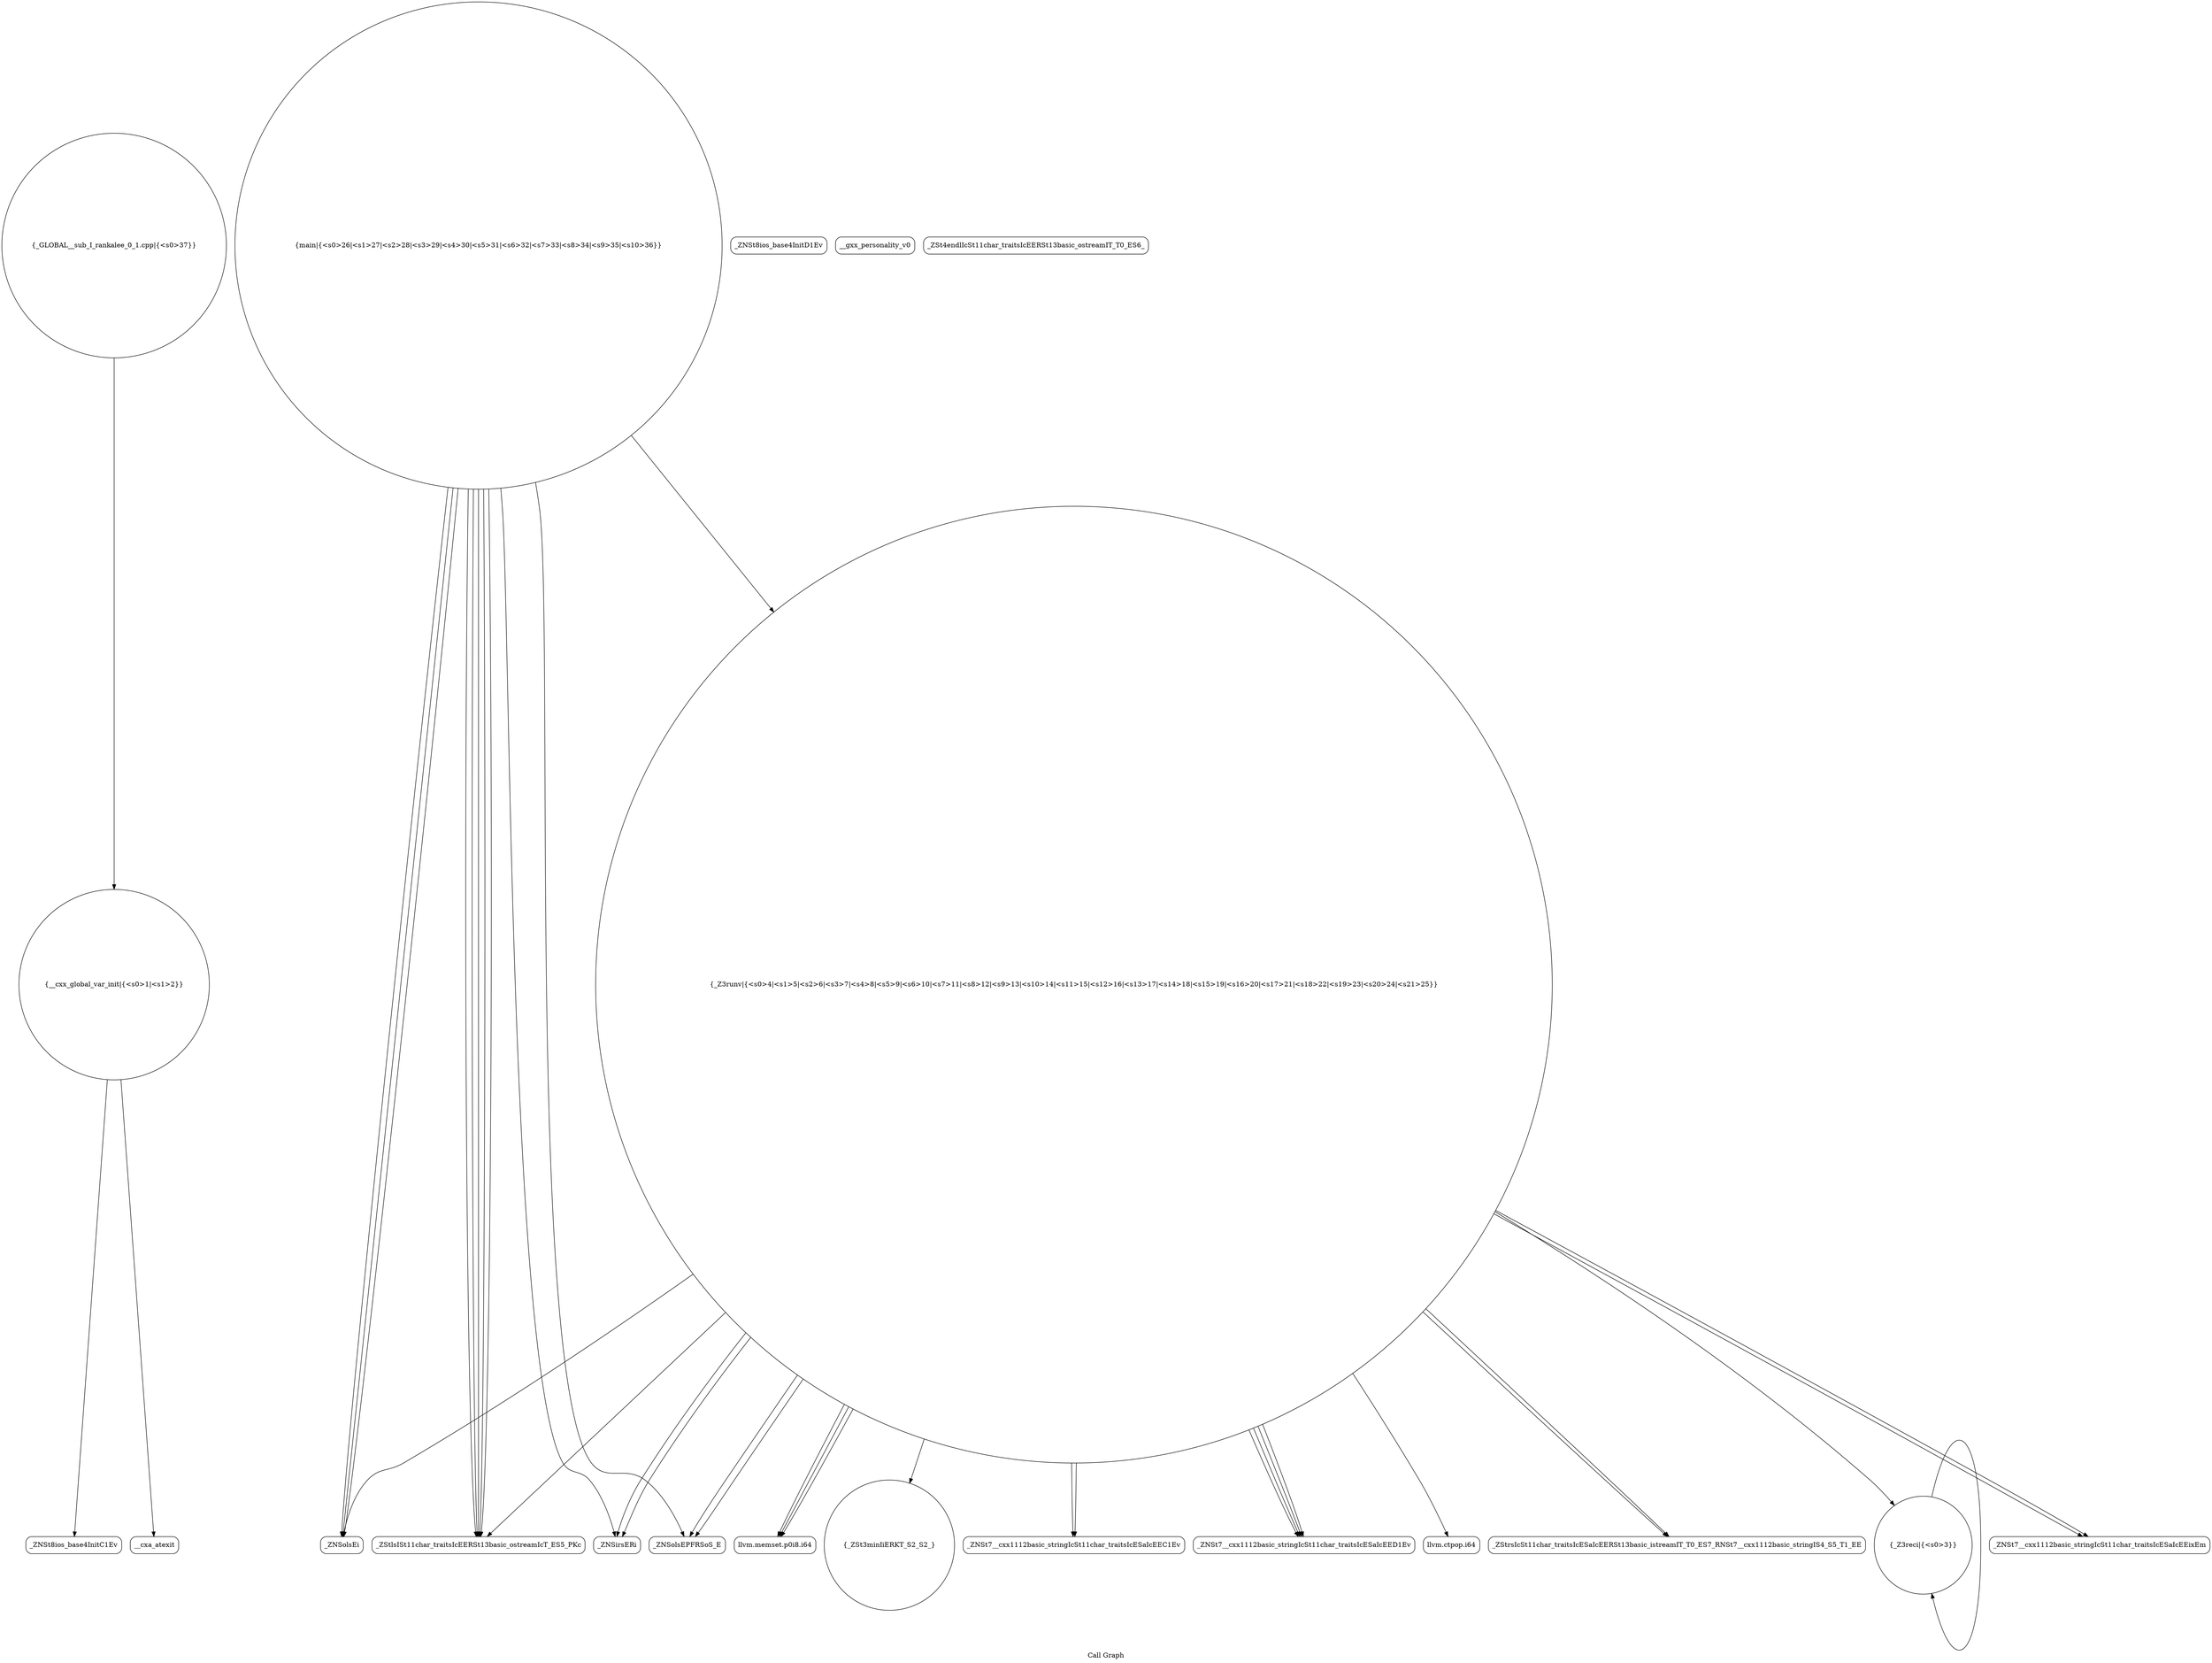 digraph "Call Graph" {
	label="Call Graph";

	Node0x56264bf6cad0 [shape=record,shape=circle,label="{__cxx_global_var_init|{<s0>1|<s1>2}}"];
	Node0x56264bf6cad0:s0 -> Node0x56264bf6cf60[color=black];
	Node0x56264bf6cad0:s1 -> Node0x56264bf6d060[color=black];
	Node0x56264bf6d260 [shape=record,shape=Mrecord,label="{_ZNSirsERi}"];
	Node0x56264bf6d5e0 [shape=record,shape=Mrecord,label="{llvm.ctpop.i64}"];
	Node0x56264bf6cfe0 [shape=record,shape=Mrecord,label="{_ZNSt8ios_base4InitD1Ev}"];
	Node0x56264bf6d360 [shape=record,shape=Mrecord,label="{_ZStrsIcSt11char_traitsIcESaIcEERSt13basic_istreamIT_T0_ES7_RNSt7__cxx1112basic_stringIS4_S5_T1_EE}"];
	Node0x56264bf6d6e0 [shape=record,shape=Mrecord,label="{_ZNSolsEPFRSoS_E}"];
	Node0x56264bf6d0e0 [shape=record,shape=circle,label="{_Z3reci|{<s0>3}}"];
	Node0x56264bf6d0e0:s0 -> Node0x56264bf6d0e0[color=black];
	Node0x56264bf6d460 [shape=record,shape=Mrecord,label="{_ZNSt7__cxx1112basic_stringIcSt11char_traitsIcESaIcEEixEm}"];
	Node0x56264bf6d7e0 [shape=record,shape=Mrecord,label="{_ZNSolsEi}"];
	Node0x56264bf6d1e0 [shape=record,shape=Mrecord,label="{llvm.memset.p0i8.i64}"];
	Node0x56264bf6d560 [shape=record,shape=circle,label="{_ZSt3minIiERKT_S2_S2_}"];
	Node0x56264bf6d8e0 [shape=record,shape=circle,label="{_GLOBAL__sub_I_rankalee_0_1.cpp|{<s0>37}}"];
	Node0x56264bf6d8e0:s0 -> Node0x56264bf6cad0[color=black];
	Node0x56264bf6cf60 [shape=record,shape=Mrecord,label="{_ZNSt8ios_base4InitC1Ev}"];
	Node0x56264bf6d2e0 [shape=record,shape=Mrecord,label="{_ZNSt7__cxx1112basic_stringIcSt11char_traitsIcESaIcEEC1Ev}"];
	Node0x56264bf6d660 [shape=record,shape=Mrecord,label="{_ZStlsISt11char_traitsIcEERSt13basic_ostreamIcT_ES5_PKc}"];
	Node0x56264bf6d060 [shape=record,shape=Mrecord,label="{__cxa_atexit}"];
	Node0x56264bf6d3e0 [shape=record,shape=Mrecord,label="{__gxx_personality_v0}"];
	Node0x56264bf6d760 [shape=record,shape=Mrecord,label="{_ZSt4endlIcSt11char_traitsIcEERSt13basic_ostreamIT_T0_ES6_}"];
	Node0x56264bf6d160 [shape=record,shape=circle,label="{_Z3runv|{<s0>4|<s1>5|<s2>6|<s3>7|<s4>8|<s5>9|<s6>10|<s7>11|<s8>12|<s9>13|<s10>14|<s11>15|<s12>16|<s13>17|<s14>18|<s15>19|<s16>20|<s17>21|<s18>22|<s19>23|<s20>24|<s21>25}}"];
	Node0x56264bf6d160:s0 -> Node0x56264bf6d1e0[color=black];
	Node0x56264bf6d160:s1 -> Node0x56264bf6d260[color=black];
	Node0x56264bf6d160:s2 -> Node0x56264bf6d260[color=black];
	Node0x56264bf6d160:s3 -> Node0x56264bf6d2e0[color=black];
	Node0x56264bf6d160:s4 -> Node0x56264bf6d360[color=black];
	Node0x56264bf6d160:s5 -> Node0x56264bf6d460[color=black];
	Node0x56264bf6d160:s6 -> Node0x56264bf6d4e0[color=black];
	Node0x56264bf6d160:s7 -> Node0x56264bf6d4e0[color=black];
	Node0x56264bf6d160:s8 -> Node0x56264bf6d2e0[color=black];
	Node0x56264bf6d160:s9 -> Node0x56264bf6d360[color=black];
	Node0x56264bf6d160:s10 -> Node0x56264bf6d460[color=black];
	Node0x56264bf6d160:s11 -> Node0x56264bf6d4e0[color=black];
	Node0x56264bf6d160:s12 -> Node0x56264bf6d4e0[color=black];
	Node0x56264bf6d160:s13 -> Node0x56264bf6d1e0[color=black];
	Node0x56264bf6d160:s14 -> Node0x56264bf6d1e0[color=black];
	Node0x56264bf6d160:s15 -> Node0x56264bf6d0e0[color=black];
	Node0x56264bf6d160:s16 -> Node0x56264bf6d5e0[color=black];
	Node0x56264bf6d160:s17 -> Node0x56264bf6d560[color=black];
	Node0x56264bf6d160:s18 -> Node0x56264bf6d660[color=black];
	Node0x56264bf6d160:s19 -> Node0x56264bf6d6e0[color=black];
	Node0x56264bf6d160:s20 -> Node0x56264bf6d7e0[color=black];
	Node0x56264bf6d160:s21 -> Node0x56264bf6d6e0[color=black];
	Node0x56264bf6d4e0 [shape=record,shape=Mrecord,label="{_ZNSt7__cxx1112basic_stringIcSt11char_traitsIcESaIcEED1Ev}"];
	Node0x56264bf6d860 [shape=record,shape=circle,label="{main|{<s0>26|<s1>27|<s2>28|<s3>29|<s4>30|<s5>31|<s6>32|<s7>33|<s8>34|<s9>35|<s10>36}}"];
	Node0x56264bf6d860:s0 -> Node0x56264bf6d260[color=black];
	Node0x56264bf6d860:s1 -> Node0x56264bf6d7e0[color=black];
	Node0x56264bf6d860:s2 -> Node0x56264bf6d660[color=black];
	Node0x56264bf6d860:s3 -> Node0x56264bf6d660[color=black];
	Node0x56264bf6d860:s4 -> Node0x56264bf6d660[color=black];
	Node0x56264bf6d860:s5 -> Node0x56264bf6d7e0[color=black];
	Node0x56264bf6d860:s6 -> Node0x56264bf6d6e0[color=black];
	Node0x56264bf6d860:s7 -> Node0x56264bf6d660[color=black];
	Node0x56264bf6d860:s8 -> Node0x56264bf6d7e0[color=black];
	Node0x56264bf6d860:s9 -> Node0x56264bf6d660[color=black];
	Node0x56264bf6d860:s10 -> Node0x56264bf6d160[color=black];
}
